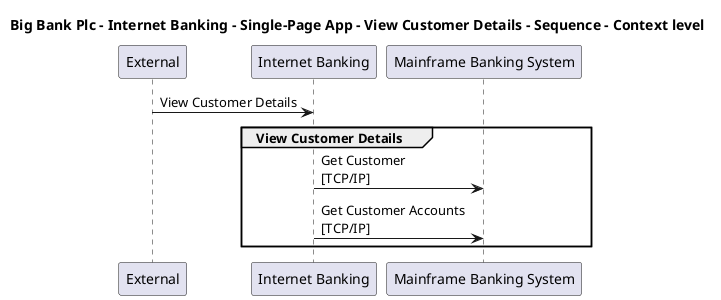 @startuml

title Big Bank Plc - Internet Banking - Single-Page App - View Customer Details - Sequence - Context level

participant "External" as C4InterFlow.SoftwareSystems.ExternalSystem
participant "Internet Banking" as BigBankPlc.SoftwareSystems.InternetBanking
participant "Mainframe Banking System" as BigBankPlc.SoftwareSystems.MainframeBankingSystem

C4InterFlow.SoftwareSystems.ExternalSystem -> BigBankPlc.SoftwareSystems.InternetBanking : View Customer Details
group View Customer Details
BigBankPlc.SoftwareSystems.InternetBanking -> BigBankPlc.SoftwareSystems.MainframeBankingSystem : Get Customer\n[TCP/IP]
BigBankPlc.SoftwareSystems.InternetBanking -> BigBankPlc.SoftwareSystems.MainframeBankingSystem : Get Customer Accounts\n[TCP/IP]
end


@enduml
